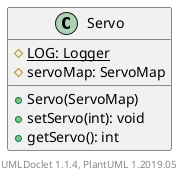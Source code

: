 @startuml

    class Servo [[Servo.html]] {
        {static} #LOG: Logger
        #servoMap: ServoMap
        +Servo(ServoMap)
        +setServo(int): void
        +getServo(): int
    }


    center footer UMLDoclet 1.1.4, PlantUML 1.2019.05
@enduml
